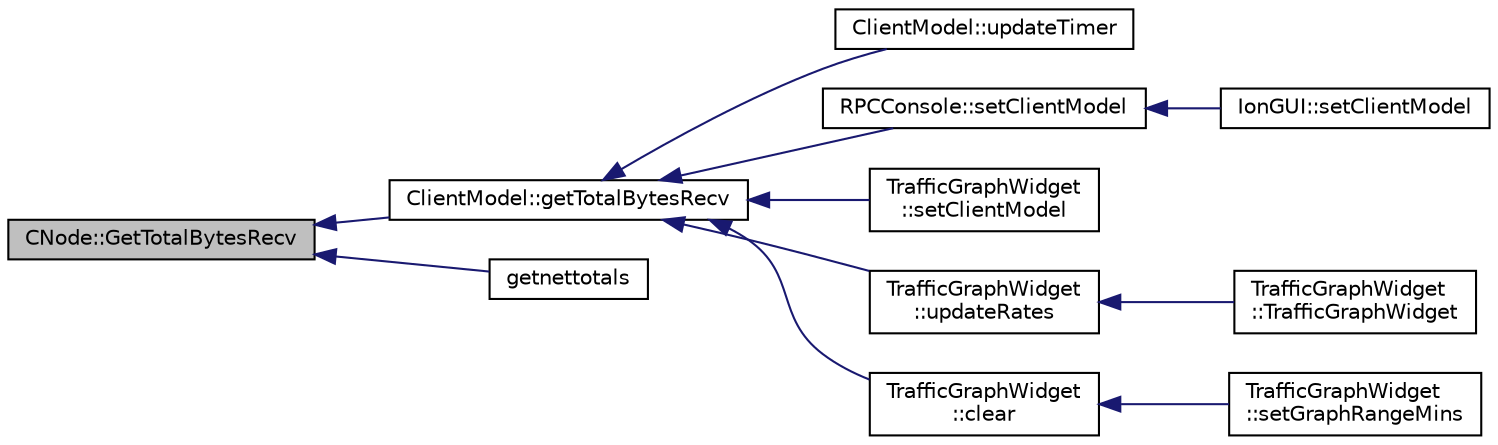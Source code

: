 digraph "CNode::GetTotalBytesRecv"
{
  edge [fontname="Helvetica",fontsize="10",labelfontname="Helvetica",labelfontsize="10"];
  node [fontname="Helvetica",fontsize="10",shape=record];
  rankdir="LR";
  Node100 [label="CNode::GetTotalBytesRecv",height=0.2,width=0.4,color="black", fillcolor="grey75", style="filled", fontcolor="black"];
  Node100 -> Node101 [dir="back",color="midnightblue",fontsize="10",style="solid",fontname="Helvetica"];
  Node101 [label="ClientModel::getTotalBytesRecv",height=0.2,width=0.4,color="black", fillcolor="white", style="filled",URL="$class_client_model.html#a3ecd021e48073debd6dfeb90fdb3e7bd"];
  Node101 -> Node102 [dir="back",color="midnightblue",fontsize="10",style="solid",fontname="Helvetica"];
  Node102 [label="ClientModel::updateTimer",height=0.2,width=0.4,color="black", fillcolor="white", style="filled",URL="$class_client_model.html#a82d434ebd032c00736e043ce2d36ac5e"];
  Node101 -> Node103 [dir="back",color="midnightblue",fontsize="10",style="solid",fontname="Helvetica"];
  Node103 [label="RPCConsole::setClientModel",height=0.2,width=0.4,color="black", fillcolor="white", style="filled",URL="$class_r_p_c_console.html#a355349a33664a07628e9ca22a60f5fa7"];
  Node103 -> Node104 [dir="back",color="midnightblue",fontsize="10",style="solid",fontname="Helvetica"];
  Node104 [label="IonGUI::setClientModel",height=0.2,width=0.4,color="black", fillcolor="white", style="filled",URL="$class_ion_g_u_i.html#aee0c583c834ce4f4c598c29db83b0680",tooltip="Set the client model. "];
  Node101 -> Node105 [dir="back",color="midnightblue",fontsize="10",style="solid",fontname="Helvetica"];
  Node105 [label="TrafficGraphWidget\l::setClientModel",height=0.2,width=0.4,color="black", fillcolor="white", style="filled",URL="$class_traffic_graph_widget.html#a8f627aaf6171695d94a0e83b239fe1ac"];
  Node101 -> Node106 [dir="back",color="midnightblue",fontsize="10",style="solid",fontname="Helvetica"];
  Node106 [label="TrafficGraphWidget\l::updateRates",height=0.2,width=0.4,color="black", fillcolor="white", style="filled",URL="$class_traffic_graph_widget.html#a5a1ae0d0a8cc43c67386de4aa1111340"];
  Node106 -> Node107 [dir="back",color="midnightblue",fontsize="10",style="solid",fontname="Helvetica"];
  Node107 [label="TrafficGraphWidget\l::TrafficGraphWidget",height=0.2,width=0.4,color="black", fillcolor="white", style="filled",URL="$class_traffic_graph_widget.html#a99f4f3f14bab99bef8918cb4f5f69aa6"];
  Node101 -> Node108 [dir="back",color="midnightblue",fontsize="10",style="solid",fontname="Helvetica"];
  Node108 [label="TrafficGraphWidget\l::clear",height=0.2,width=0.4,color="black", fillcolor="white", style="filled",URL="$class_traffic_graph_widget.html#a71c23db2649ab8781fa9a294e540b7ee"];
  Node108 -> Node109 [dir="back",color="midnightblue",fontsize="10",style="solid",fontname="Helvetica"];
  Node109 [label="TrafficGraphWidget\l::setGraphRangeMins",height=0.2,width=0.4,color="black", fillcolor="white", style="filled",URL="$class_traffic_graph_widget.html#aa08cb5ae735e58a79bdff42b933ec4c4"];
  Node100 -> Node110 [dir="back",color="midnightblue",fontsize="10",style="solid",fontname="Helvetica"];
  Node110 [label="getnettotals",height=0.2,width=0.4,color="black", fillcolor="white", style="filled",URL="$rpcnet_8cpp.html#a77252ab3b44e1f219613da333c79f55f"];
}

